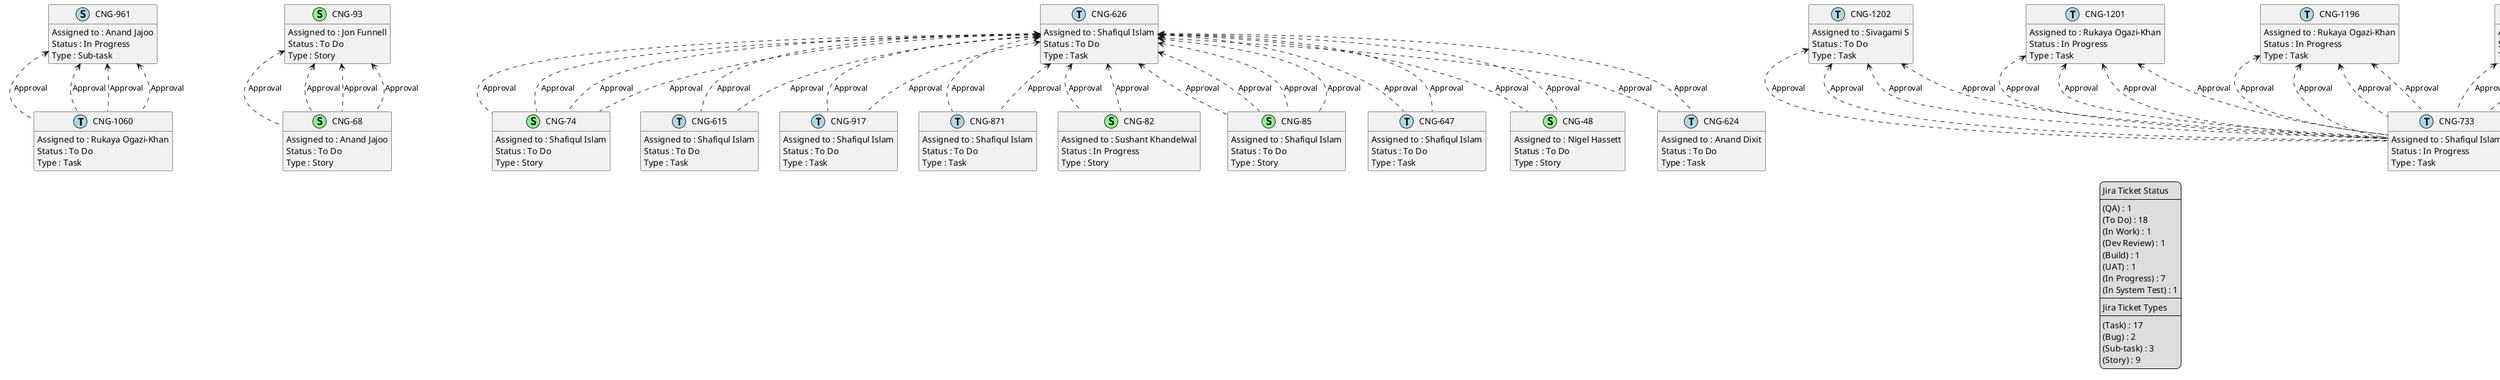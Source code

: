 @startuml
'https://plantuml.com/class-diagram

' GENERATE CLASS DIAGRAM ===========
' Generated at    : Mon Apr 15 15:18:49 CEST 2024

hide empty members

legend
Jira Ticket Status
----
(QA) : 1
(To Do) : 18
(In Work) : 1
(Dev Review) : 1
(Build) : 1
(UAT) : 1
(In Progress) : 7
(In System Test) : 1
----
Jira Ticket Types
----
(Task) : 17
(Bug) : 2
(Sub-task) : 3
(Story) : 9
end legend


' Tickets =======
class "CNG-1060" << (T,lightblue) >> {
  Assigned to : Rukaya Ogazi-Khan
  Status : To Do
  Type : Task
}

class "CNG-93" << (S,lightgreen) >> {
  Assigned to : Jon Funnell
  Status : To Do
  Type : Story
}

class "CNG-74" << (S,lightgreen) >> {
  Assigned to : Shafiqul Islam
  Status : To Do
  Type : Story
}

class "CNG-615" << (T,lightblue) >> {
  Assigned to : Shafiqul Islam
  Status : To Do
  Type : Task
}

class "CNG-917" << (T,lightblue) >> {
  Assigned to : Shafiqul Islam
  Status : To Do
  Type : Task
}

class "CNG-871" << (T,lightblue) >> {
  Assigned to : Shafiqul Islam
  Status : To Do
  Type : Task
}

class "CNG-1202" << (T,lightblue) >> {
  Assigned to : Sivagami S
  Status : To Do
  Type : Task
}

class "CNG-1201" << (T,lightblue) >> {
  Assigned to : Rukaya Ogazi-Khan
  Status : In Progress
  Type : Task
}

class "CNG-1022" << (T,lightblue) >> {
  Assigned to : Anand Jajoo
  Status : To Do
  Type : Task
}

class "CNG-415" << (T,lightblue) >> {
  Assigned to : Shafiqul Islam
  Status : To Do
  Type : Task
}

class "CNG-733" << (T,lightblue) >> {
  Assigned to : Shafiqul Islam
  Status : In Progress
  Type : Task
}

class "CNG-810" << (S,lightblue) >> {
  Status : To Do
  Type : Sub-task
}

class "CNG-1196" << (T,lightblue) >> {
  Assigned to : Rukaya Ogazi-Khan
  Status : In Progress
  Type : Task
}

class "CNG-1195" << (T,lightblue) >> {
  Assigned to : Rukaya Ogazi-Khan
  Status : In Progress
  Type : Task
}

class "CNG-82" << (S,lightgreen) >> {
  Assigned to : Sushant Khandelwal
  Status : In Progress
  Type : Story
}

class "CNG-85" << (S,lightgreen) >> {
  Assigned to : Shafiqul Islam
  Status : To Do
  Type : Story
}

class "CNG-626" << (T,lightblue) >> {
  Assigned to : Shafiqul Islam
  Status : To Do
  Type : Task
}

class "CNG-647" << (T,lightblue) >> {
  Assigned to : Shafiqul Islam
  Status : To Do
  Type : Task
}

class "CNG-68" << (S,lightgreen) >> {
  Assigned to : Anand Jajoo
  Status : To Do
  Type : Story
}

class "CNG-69" << (S,lightgreen) >> {
  Assigned to : Sulafa Malik
  Status : UAT
  Type : Story
}

class "CNG-2" << (S,lightgreen) >> {
  Assigned to : Merin Joseph
  Status : Build
  Type : Story
}

class "CNG-48" << (S,lightgreen) >> {
  Assigned to : Nigel Hassett
  Status : To Do
  Type : Story
}

class "CNG-609" << (T,lightblue) >> {
  Assigned to : Amreen Fathima
  Status : QA
  Type : Task
}

class "CNG-684" << (S,lightblue) >> {
  Assigned to : Shafiqul Islam
  Status : To Do
  Type : Sub-task
}

class "CNG-961" << (S,lightblue) >> {
  Assigned to : Anand Jajoo
  Status : In Progress
  Type : Sub-task
}

class "CNG-367" << (B,red) >> {
  Assigned to : Shafiqul Islam
  Status : In Work
  Type : Bug
}

class "CNG-346" << (B,red) >> {
  Assigned to : Amreen Fathima
  Status : In System Test
  Type : Bug
}

class "CNG-269" << (S,lightgreen) >> {
  Assigned to : Abdul Kader Nabil
  Status : Dev Review
  Type : Story
}

class "CNG-624" << (T,lightblue) >> {
  Assigned to : Anand Dixit
  Status : To Do
  Type : Task
}

class "CNG-1198" << (T,lightblue) >> {
  Assigned to : Rukaya Ogazi-Khan
  Status : In Progress
  Type : Task
}

class "CNG-1199" << (T,lightblue) >> {
  Assigned to : BharathKum Sarangarajan
  Status : To Do
  Type : Task
}



' Links =======
"CNG-1202" <.. "CNG-733" : Approval
"CNG-1202" <.. "CNG-733" : Approval
"CNG-1202" <.. "CNG-733" : Approval
"CNG-1202" <.. "CNG-733" : Approval
"CNG-1201" <.. "CNG-733" : Approval
"CNG-1201" <.. "CNG-733" : Approval
"CNG-1201" <.. "CNG-733" : Approval
"CNG-1201" <.. "CNG-733" : Approval
"CNG-2" <.. "CNG-609" : Approval
"CNG-2" <.. "CNG-609" : Approval
"CNG-2" <.. "CNG-609" : Approval
"CNG-2" <.. "CNG-609" : Approval
"CNG-346" <.. "CNG-69" : Approval
"CNG-346" <.. "CNG-69" : Approval
"CNG-346" <.. "CNG-69" : Approval
"CNG-346" <.. "CNG-69" : Approval
"CNG-810" <.. "CNG-1022" : Approval
"CNG-810" <.. "CNG-1022" : Approval
"CNG-810" <.. "CNG-1022" : Approval
"CNG-810" <.. "CNG-1022" : Approval
"CNG-626" <.. "CNG-85" : Approval
"CNG-626" <.. "CNG-74" : Approval
"CNG-626" <.. "CNG-85" : Approval
"CNG-626" <.. "CNG-74" : Approval
"CNG-626" <.. "CNG-85" : Approval
"CNG-626" <.. "CNG-74" : Approval
"CNG-626" <.. "CNG-48" : Approval
"CNG-626" <.. "CNG-82" : Approval
"CNG-626" <.. "CNG-615" : Approval
"CNG-626" <.. "CNG-624" : Approval
"CNG-626" <.. "CNG-647" : Approval
"CNG-626" <.. "CNG-871" : Approval
"CNG-626" <.. "CNG-917" : Approval
"CNG-626" <.. "CNG-85" : Approval
"CNG-626" <.. "CNG-74" : Approval
"CNG-626" <.. "CNG-48" : Approval
"CNG-626" <.. "CNG-82" : Approval
"CNG-626" <.. "CNG-615" : Approval
"CNG-626" <.. "CNG-624" : Approval
"CNG-626" <.. "CNG-647" : Approval
"CNG-626" <.. "CNG-871" : Approval
"CNG-626" <.. "CNG-917" : Approval
"CNG-961" <.. "CNG-1060" : Approval
"CNG-961" <.. "CNG-1060" : Approval
"CNG-961" <.. "CNG-1060" : Approval
"CNG-961" <.. "CNG-1060" : Approval
"CNG-1196" <.. "CNG-733" : Approval
"CNG-1196" <.. "CNG-733" : Approval
"CNG-1196" <.. "CNG-733" : Approval
"CNG-1196" <.. "CNG-733" : Approval
"CNG-1195" <.. "CNG-733" : Approval
"CNG-1195" <.. "CNG-733" : Approval
"CNG-1195" <.. "CNG-733" : Approval
"CNG-1195" <.. "CNG-733" : Approval
"CNG-1198" <.. "CNG-733" : Approval
"CNG-1198" <.. "CNG-733" : Approval
"CNG-1198" <.. "CNG-733" : Approval
"CNG-1198" <.. "CNG-733" : Approval
"CNG-1199" <.. "CNG-733" : Approval
"CNG-1199" <.. "CNG-733" : Approval
"CNG-1199" <.. "CNG-733" : Approval
"CNG-1199" <.. "CNG-733" : Approval
"CNG-269" <.. "CNG-415" : Approval
"CNG-269" <.. "CNG-415" : Approval
"CNG-269" <.. "CNG-415" : Approval
"CNG-269" <.. "CNG-415" : Approval
"CNG-367" <.. "CNG-684" : Approval
"CNG-367" <.. "CNG-684" : Approval
"CNG-367" <.. "CNG-684" : Approval
"CNG-367" <.. "CNG-684" : Approval
"CNG-93" <.. "CNG-68" : Approval
"CNG-93" <.. "CNG-68" : Approval
"CNG-93" <.. "CNG-68" : Approval
"CNG-93" <.. "CNG-68" : Approval


@enduml
